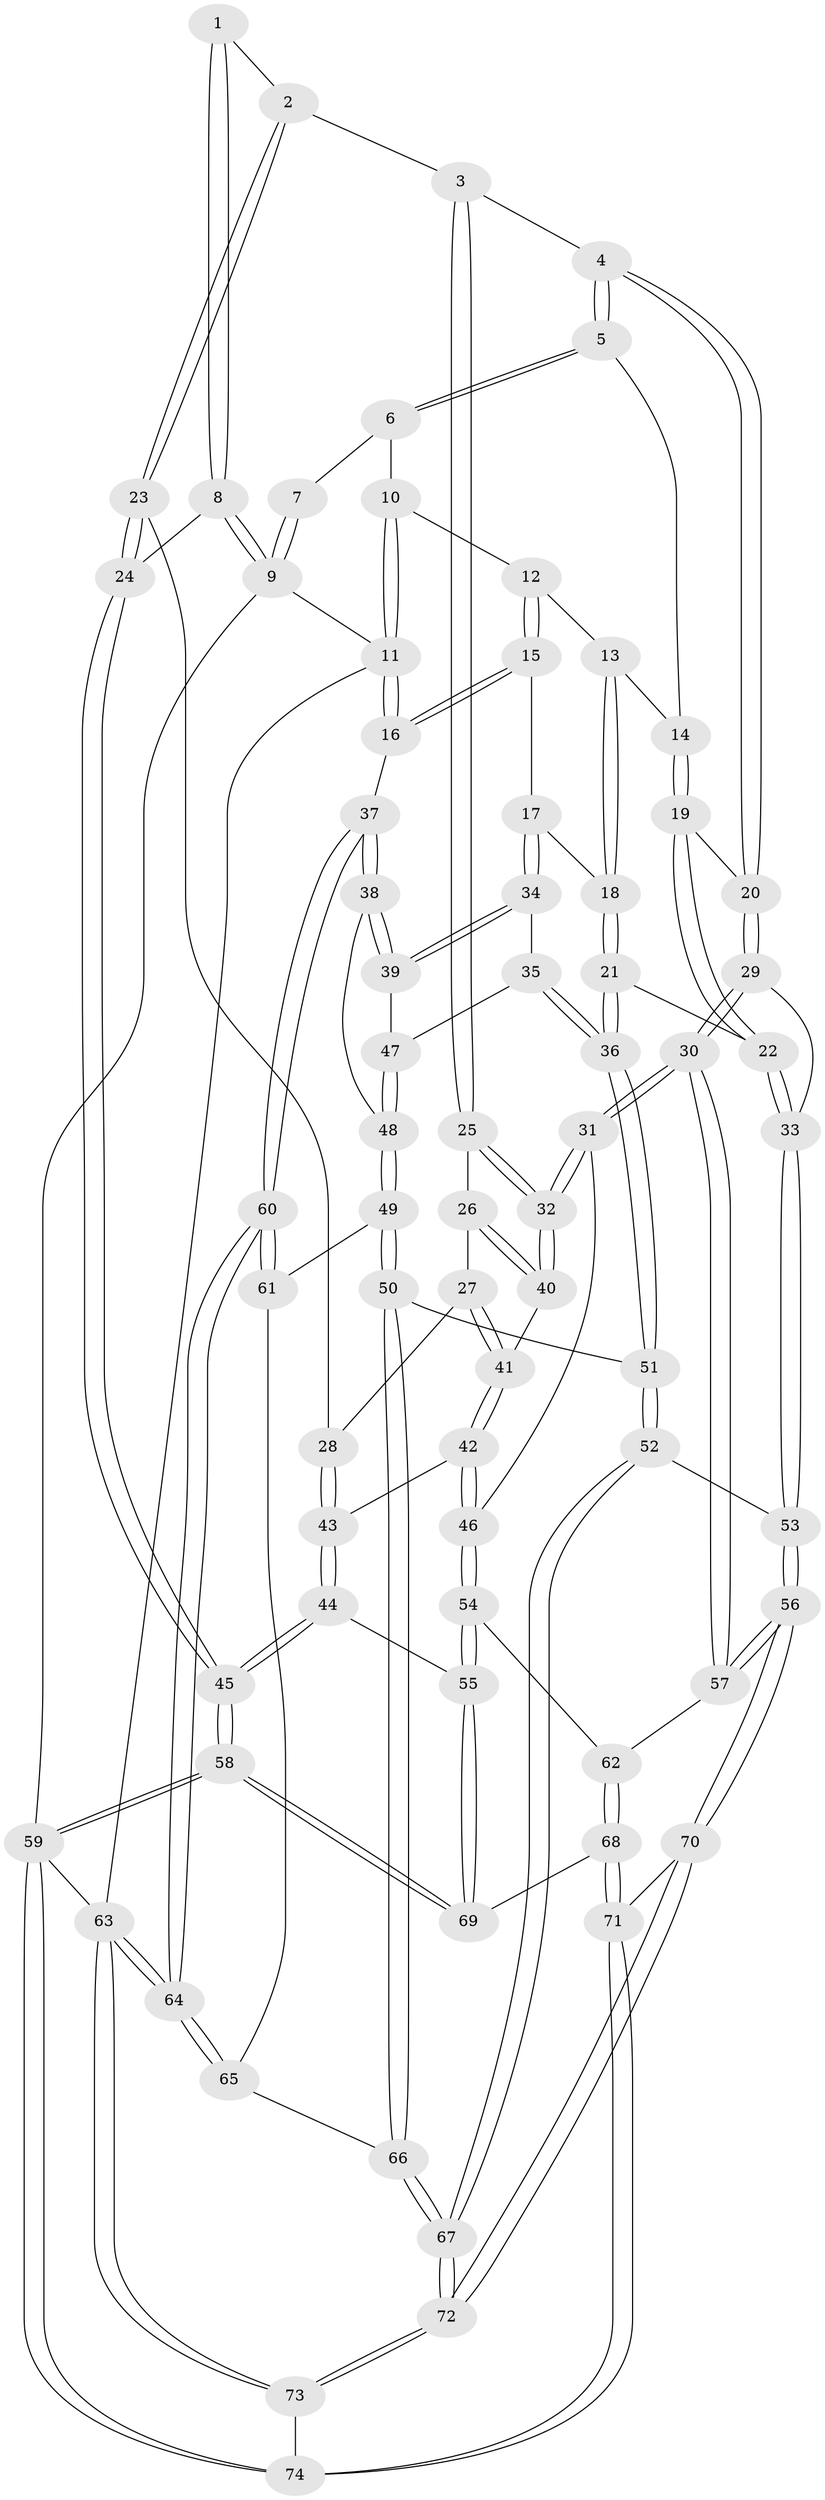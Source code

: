// coarse degree distribution, {4: 0.09433962264150944, 3: 0.7169811320754716, 2: 0.11320754716981132, 6: 0.03773584905660377, 5: 0.03773584905660377}
// Generated by graph-tools (version 1.1) at 2025/54/03/04/25 22:54:40]
// undirected, 74 vertices, 182 edges
graph export_dot {
  node [color=gray90,style=filled];
  1 [pos="+0.10080075125649966+0.06526334809443875"];
  2 [pos="+0.2330691338403221+0.14514436982175954"];
  3 [pos="+0.2762836070045956+0.13625877778421427"];
  4 [pos="+0.3236732027112699+0.1094536560708521"];
  5 [pos="+0.4007568738855226+0"];
  6 [pos="+0.40625902100804845+0"];
  7 [pos="+0.029189680620813434+0"];
  8 [pos="+0+0.09920938571844883"];
  9 [pos="+0+0"];
  10 [pos="+0.6460413768809298+0"];
  11 [pos="+1+0"];
  12 [pos="+0.7400868888563514+0.055972452202199256"];
  13 [pos="+0.6159408009419274+0.1727672196998558"];
  14 [pos="+0.6002276020156307+0.1738577537705691"];
  15 [pos="+0.8392769223008182+0.1685968279326923"];
  16 [pos="+1+0.12509143237735154"];
  17 [pos="+0.7959378237352522+0.2528200491467365"];
  18 [pos="+0.665399691587347+0.24294262616469525"];
  19 [pos="+0.5748146996958398+0.19246001823215997"];
  20 [pos="+0.3496094764550751+0.14430311162758067"];
  21 [pos="+0.5387199823016349+0.3851295327090589"];
  22 [pos="+0.5358663569137124+0.38474066859365474"];
  23 [pos="+0.020922209281187685+0.2596779753529036"];
  24 [pos="+0+0.24300790999409963"];
  25 [pos="+0.22766240424786074+0.3552808198615814"];
  26 [pos="+0.19917301583270947+0.3577268528448364"];
  27 [pos="+0.1487433057089049+0.3527525556049869"];
  28 [pos="+0.07564454799387176+0.3175612398042409"];
  29 [pos="+0.4623154562637037+0.3941245411484435"];
  30 [pos="+0.3478242401250015+0.4607394618222391"];
  31 [pos="+0.31701685345945196+0.45732189214440255"];
  32 [pos="+0.31675139812569814+0.4570912784390036"];
  33 [pos="+0.46605805967941427+0.3950223874879784"];
  34 [pos="+0.7942592679736664+0.28325615858622527"];
  35 [pos="+0.7868219462231962+0.3545673880460432"];
  36 [pos="+0.6808835357966162+0.4449814772612627"];
  37 [pos="+1+0.330299090152693"];
  38 [pos="+1+0.35769006781543256"];
  39 [pos="+1+0.3582435049157085"];
  40 [pos="+0.17271750438846273+0.43271063008944716"];
  41 [pos="+0.14799362772886268+0.44116935746912284"];
  42 [pos="+0.12942823061085962+0.4652753309670996"];
  43 [pos="+0.10011868297896527+0.48168272136675466"];
  44 [pos="+0.04611723572816931+0.5696898249463698"];
  45 [pos="+0+0.5306891318523685"];
  46 [pos="+0.265782971183599+0.4903138592944355"];
  47 [pos="+0.8147976027978565+0.3696779950144492"];
  48 [pos="+0.9133495415285625+0.4997465627641515"];
  49 [pos="+0.8966842181180457+0.5469843524298618"];
  50 [pos="+0.8251601053603385+0.5731596637283519"];
  51 [pos="+0.7031961706973191+0.5289467682144661"];
  52 [pos="+0.6817821447970558+0.5682501029392468"];
  53 [pos="+0.5243017537216837+0.6457561056618656"];
  54 [pos="+0.20175654458702863+0.5586611200533615"];
  55 [pos="+0.10101220975414571+0.6114091493815227"];
  56 [pos="+0.5061051115889562+0.6818935869050811"];
  57 [pos="+0.3531497291691774+0.6050833151215618"];
  58 [pos="+0+1"];
  59 [pos="+0+1"];
  60 [pos="+1+0.7625354943982168"];
  61 [pos="+0.9294661903171383+0.5784979446991331"];
  62 [pos="+0.31321981467590754+0.6456112507078501"];
  63 [pos="+1+1"];
  64 [pos="+1+0.8563287960262953"];
  65 [pos="+0.874113396233462+0.8047200205149991"];
  66 [pos="+0.8283641860221701+0.8061588994361837"];
  67 [pos="+0.7315952037535468+0.8482228761031576"];
  68 [pos="+0.22717578136724154+0.8040071348414594"];
  69 [pos="+0.1841111391307127+0.8034272767571188"];
  70 [pos="+0.5139701001547667+0.7822006190458438"];
  71 [pos="+0.3478800331294934+0.8625235511648589"];
  72 [pos="+0.7033230121483289+0.8742376914651818"];
  73 [pos="+0.6898338950514694+1"];
  74 [pos="+0.4055137139405054+1"];
  1 -- 2;
  1 -- 8;
  1 -- 8;
  2 -- 3;
  2 -- 23;
  2 -- 23;
  3 -- 4;
  3 -- 25;
  3 -- 25;
  4 -- 5;
  4 -- 5;
  4 -- 20;
  4 -- 20;
  5 -- 6;
  5 -- 6;
  5 -- 14;
  6 -- 7;
  6 -- 10;
  7 -- 9;
  7 -- 9;
  8 -- 9;
  8 -- 9;
  8 -- 24;
  9 -- 11;
  9 -- 59;
  10 -- 11;
  10 -- 11;
  10 -- 12;
  11 -- 16;
  11 -- 16;
  11 -- 63;
  12 -- 13;
  12 -- 15;
  12 -- 15;
  13 -- 14;
  13 -- 18;
  13 -- 18;
  14 -- 19;
  14 -- 19;
  15 -- 16;
  15 -- 16;
  15 -- 17;
  16 -- 37;
  17 -- 18;
  17 -- 34;
  17 -- 34;
  18 -- 21;
  18 -- 21;
  19 -- 20;
  19 -- 22;
  19 -- 22;
  20 -- 29;
  20 -- 29;
  21 -- 22;
  21 -- 36;
  21 -- 36;
  22 -- 33;
  22 -- 33;
  23 -- 24;
  23 -- 24;
  23 -- 28;
  24 -- 45;
  24 -- 45;
  25 -- 26;
  25 -- 32;
  25 -- 32;
  26 -- 27;
  26 -- 40;
  26 -- 40;
  27 -- 28;
  27 -- 41;
  27 -- 41;
  28 -- 43;
  28 -- 43;
  29 -- 30;
  29 -- 30;
  29 -- 33;
  30 -- 31;
  30 -- 31;
  30 -- 57;
  30 -- 57;
  31 -- 32;
  31 -- 32;
  31 -- 46;
  32 -- 40;
  32 -- 40;
  33 -- 53;
  33 -- 53;
  34 -- 35;
  34 -- 39;
  34 -- 39;
  35 -- 36;
  35 -- 36;
  35 -- 47;
  36 -- 51;
  36 -- 51;
  37 -- 38;
  37 -- 38;
  37 -- 60;
  37 -- 60;
  38 -- 39;
  38 -- 39;
  38 -- 48;
  39 -- 47;
  40 -- 41;
  41 -- 42;
  41 -- 42;
  42 -- 43;
  42 -- 46;
  42 -- 46;
  43 -- 44;
  43 -- 44;
  44 -- 45;
  44 -- 45;
  44 -- 55;
  45 -- 58;
  45 -- 58;
  46 -- 54;
  46 -- 54;
  47 -- 48;
  47 -- 48;
  48 -- 49;
  48 -- 49;
  49 -- 50;
  49 -- 50;
  49 -- 61;
  50 -- 51;
  50 -- 66;
  50 -- 66;
  51 -- 52;
  51 -- 52;
  52 -- 53;
  52 -- 67;
  52 -- 67;
  53 -- 56;
  53 -- 56;
  54 -- 55;
  54 -- 55;
  54 -- 62;
  55 -- 69;
  55 -- 69;
  56 -- 57;
  56 -- 57;
  56 -- 70;
  56 -- 70;
  57 -- 62;
  58 -- 59;
  58 -- 59;
  58 -- 69;
  58 -- 69;
  59 -- 74;
  59 -- 74;
  59 -- 63;
  60 -- 61;
  60 -- 61;
  60 -- 64;
  60 -- 64;
  61 -- 65;
  62 -- 68;
  62 -- 68;
  63 -- 64;
  63 -- 64;
  63 -- 73;
  63 -- 73;
  64 -- 65;
  64 -- 65;
  65 -- 66;
  66 -- 67;
  66 -- 67;
  67 -- 72;
  67 -- 72;
  68 -- 69;
  68 -- 71;
  68 -- 71;
  70 -- 71;
  70 -- 72;
  70 -- 72;
  71 -- 74;
  71 -- 74;
  72 -- 73;
  72 -- 73;
  73 -- 74;
}
